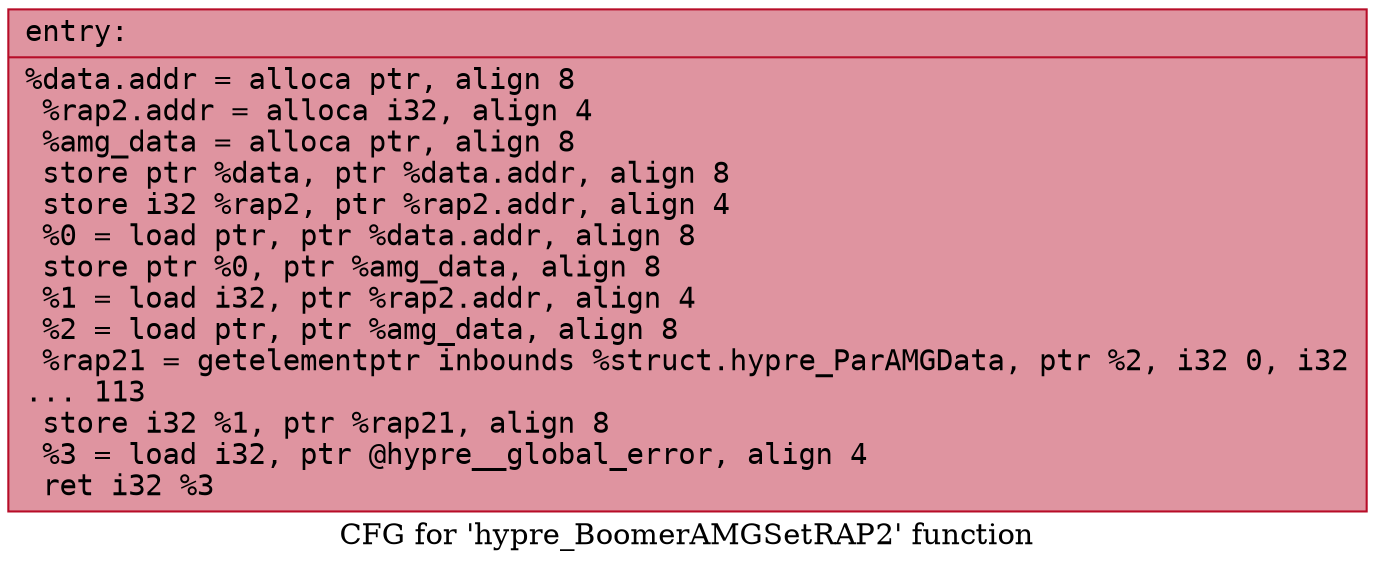 digraph "CFG for 'hypre_BoomerAMGSetRAP2' function" {
	label="CFG for 'hypre_BoomerAMGSetRAP2' function";

	Node0x55fa80abef20 [shape=record,color="#b70d28ff", style=filled, fillcolor="#b70d2870" fontname="Courier",label="{entry:\l|  %data.addr = alloca ptr, align 8\l  %rap2.addr = alloca i32, align 4\l  %amg_data = alloca ptr, align 8\l  store ptr %data, ptr %data.addr, align 8\l  store i32 %rap2, ptr %rap2.addr, align 4\l  %0 = load ptr, ptr %data.addr, align 8\l  store ptr %0, ptr %amg_data, align 8\l  %1 = load i32, ptr %rap2.addr, align 4\l  %2 = load ptr, ptr %amg_data, align 8\l  %rap21 = getelementptr inbounds %struct.hypre_ParAMGData, ptr %2, i32 0, i32\l... 113\l  store i32 %1, ptr %rap21, align 8\l  %3 = load i32, ptr @hypre__global_error, align 4\l  ret i32 %3\l}"];
}
